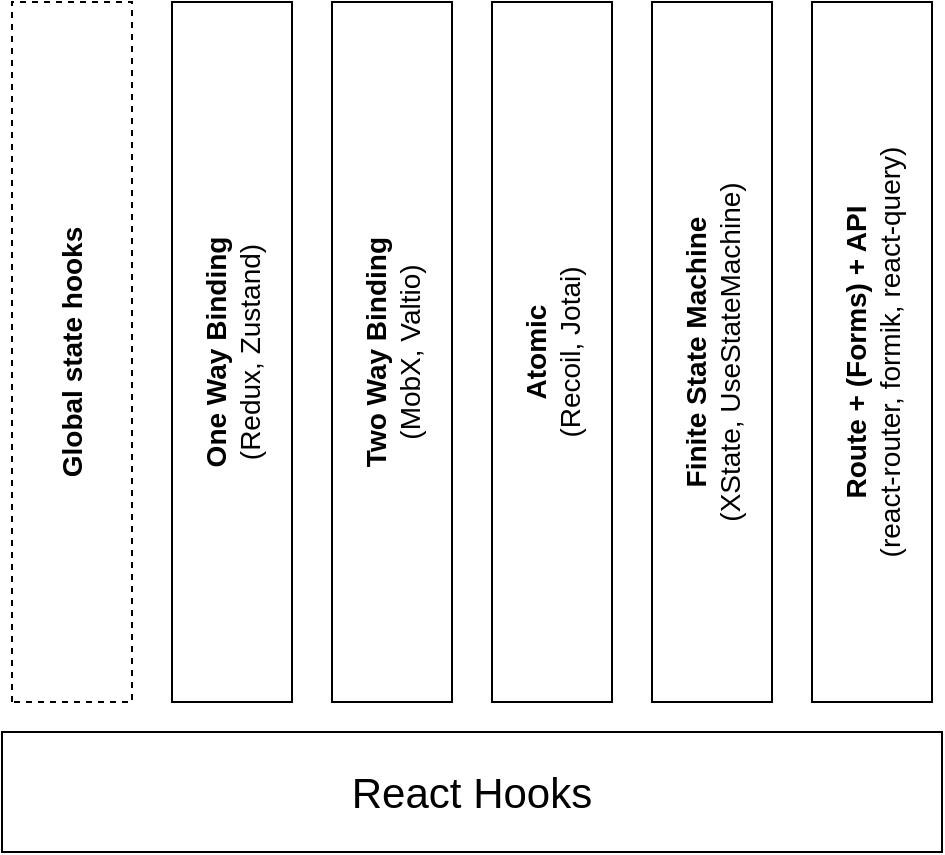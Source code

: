 <mxfile>
    <diagram id="zhjIWJgLlE_qVi1C36BO" name="Page-1">
        <mxGraphModel dx="951" dy="1694" grid="1" gridSize="10" guides="1" tooltips="1" connect="1" arrows="1" fold="1" page="1" pageScale="1" pageWidth="850" pageHeight="1100" math="0" shadow="0">
            <root>
                <mxCell id="0"/>
                <mxCell id="1" parent="0"/>
                <mxCell id="2" value="React Hooks" style="rounded=0;whiteSpace=wrap;html=1;fontSize=21;" vertex="1" parent="1">
                    <mxGeometry x="180" y="350" width="470" height="60" as="geometry"/>
                </mxCell>
                <mxCell id="3" value="&lt;b style=&quot;font-size: 14px;&quot;&gt;One Way Binding&lt;br style=&quot;font-size: 14px;&quot;&gt;&lt;/b&gt;(Redux, Zustand)" style="rounded=0;whiteSpace=wrap;html=1;rotation=270;fontSize=14;" vertex="1" parent="1">
                    <mxGeometry x="120" y="130" width="350" height="60" as="geometry"/>
                </mxCell>
                <mxCell id="4" value="&lt;b style=&quot;font-size: 14px;&quot;&gt;Two Way Binding&lt;br style=&quot;font-size: 14px;&quot;&gt;&lt;/b&gt;(MobX, Valtio)" style="rounded=0;whiteSpace=wrap;html=1;rotation=270;fontSize=14;" vertex="1" parent="1">
                    <mxGeometry x="200" y="130" width="350" height="60" as="geometry"/>
                </mxCell>
                <mxCell id="5" value="&lt;b style=&quot;font-size: 14px;&quot;&gt;Atomic&lt;br style=&quot;font-size: 14px;&quot;&gt;&lt;/b&gt;(Recoil, Jotai)" style="rounded=0;whiteSpace=wrap;html=1;rotation=270;fontSize=14;" vertex="1" parent="1">
                    <mxGeometry x="280" y="130" width="350" height="60" as="geometry"/>
                </mxCell>
                <mxCell id="6" value="&lt;b style=&quot;font-size: 14px;&quot;&gt;Finite State Machine&lt;br style=&quot;font-size: 14px;&quot;&gt;&lt;/b&gt;(XState, UseStateMachine)" style="rounded=0;whiteSpace=wrap;html=1;rotation=270;fontSize=14;" vertex="1" parent="1">
                    <mxGeometry x="360" y="130" width="350" height="60" as="geometry"/>
                </mxCell>
                <mxCell id="7" value="&lt;b style=&quot;font-size: 14px;&quot;&gt;Route + (Forms) + API&lt;/b&gt;&lt;br style=&quot;font-size: 14px;&quot;&gt;(react-router, formik, react-query)" style="rounded=0;whiteSpace=wrap;html=1;rotation=270;fontSize=14;" vertex="1" parent="1">
                    <mxGeometry x="440" y="130" width="350" height="60" as="geometry"/>
                </mxCell>
                <mxCell id="8" value="&lt;b style=&quot;font-size: 14px;&quot;&gt;Global state hooks&lt;/b&gt;" style="rounded=0;whiteSpace=wrap;html=1;rotation=270;dashed=1;fontSize=14;" vertex="1" parent="1">
                    <mxGeometry x="40" y="130" width="350" height="60" as="geometry"/>
                </mxCell>
            </root>
        </mxGraphModel>
    </diagram>
    <diagram id="dJc8anSpdkm6Mv4VJHVT" name="Page-2">
        <mxGraphModel dx="951" dy="1694" grid="1" gridSize="10" guides="1" tooltips="1" connect="1" arrows="1" fold="1" page="1" pageScale="1" pageWidth="850" pageHeight="1100" math="0" shadow="0">
            <root>
                <mxCell id="KYumAWD2jmOjepShmz3H-0"/>
                <mxCell id="KYumAWD2jmOjepShmz3H-1" parent="KYumAWD2jmOjepShmz3H-0"/>
                <mxCell id="KYumAWD2jmOjepShmz3H-14" value="&lt;font style=&quot;font-size: 21px&quot;&gt;React&lt;br&gt;Global&lt;/font&gt;" style="rounded=0;whiteSpace=wrap;html=1;dashed=1;strokeColor=#005700;verticalAlign=top;align=left;fontColor=#000000;spacingTop=2;spacingBottom=2;spacingLeft=6;fillColor=#CCFFFF;" vertex="1" parent="KYumAWD2jmOjepShmz3H-1">
                    <mxGeometry x="70" y="110" width="590" height="100" as="geometry"/>
                </mxCell>
                <mxCell id="KYumAWD2jmOjepShmz3H-15" value="&lt;span style=&quot;font-size: 21px&quot;&gt;Global&lt;/span&gt;" style="rounded=0;whiteSpace=wrap;html=1;dashed=1;strokeColor=#005700;verticalAlign=top;align=left;fontColor=#000000;spacingTop=2;spacingBottom=2;spacingLeft=6;fillColor=#FFE6CC;" vertex="1" parent="KYumAWD2jmOjepShmz3H-1">
                    <mxGeometry x="70" y="-10" width="590" height="100" as="geometry"/>
                </mxCell>
                <mxCell id="KYumAWD2jmOjepShmz3H-8" value="&lt;font style=&quot;font-size: 21px&quot;&gt;React&lt;br&gt;Local&lt;/font&gt;" style="rounded=0;whiteSpace=wrap;html=1;dashed=1;strokeColor=#005700;fillColor=#CCFF99;verticalAlign=top;align=left;fontColor=#000000;spacingTop=2;spacingBottom=2;spacingLeft=6;" vertex="1" parent="KYumAWD2jmOjepShmz3H-1">
                    <mxGeometry x="70" y="230" width="590" height="100" as="geometry"/>
                </mxCell>
                <mxCell id="KYumAWD2jmOjepShmz3H-2" value="&lt;span style=&quot;font-size: 15px;&quot;&gt;One Way Binding&lt;br style=&quot;font-size: 15px;&quot;&gt;&lt;/span&gt;&lt;span style=&quot;font-weight: normal; font-size: 15px;&quot;&gt;(Redux, Zustand)&lt;/span&gt;" style="rounded=0;whiteSpace=wrap;html=1;rotation=270;fontStyle=1;fontSize=15;" vertex="1" parent="KYumAWD2jmOjepShmz3H-1">
                    <mxGeometry x="180" y="70" width="230" height="60" as="geometry"/>
                </mxCell>
                <mxCell id="KYumAWD2jmOjepShmz3H-3" value="&lt;span style=&quot;font-size: 15px;&quot;&gt;Two Way Binding&lt;br style=&quot;font-size: 15px;&quot;&gt;&lt;/span&gt;&lt;span style=&quot;font-weight: normal; font-size: 15px;&quot;&gt;(MobX, Valtio)&lt;/span&gt;" style="rounded=0;whiteSpace=wrap;html=1;rotation=270;fontStyle=1;fontSize=15;" vertex="1" parent="KYumAWD2jmOjepShmz3H-1">
                    <mxGeometry x="260" y="70" width="230" height="60" as="geometry"/>
                </mxCell>
                <mxCell id="KYumAWD2jmOjepShmz3H-16" value="" style="edgeStyle=none;html=1;fontColor=#000000;" edge="1" parent="KYumAWD2jmOjepShmz3H-1" source="KYumAWD2jmOjepShmz3H-4" target="KYumAWD2jmOjepShmz3H-15">
                    <mxGeometry relative="1" as="geometry"/>
                </mxCell>
                <mxCell id="KYumAWD2jmOjepShmz3H-4" value="&lt;span style=&quot;font-size: 15px;&quot;&gt;Atomic&lt;br style=&quot;font-size: 15px;&quot;&gt;&lt;/span&gt;&lt;span style=&quot;font-weight: normal; font-size: 15px;&quot;&gt;(Recoil, Jotai)&lt;/span&gt;" style="rounded=0;whiteSpace=wrap;html=1;rotation=270;fontStyle=1;fontSize=15;" vertex="1" parent="KYumAWD2jmOjepShmz3H-1">
                    <mxGeometry x="280" y="130" width="350" height="60" as="geometry"/>
                </mxCell>
                <mxCell id="KYumAWD2jmOjepShmz3H-5" value="&lt;span style=&quot;font-size: 15px;&quot;&gt;Finite State Machine&lt;br style=&quot;font-size: 15px;&quot;&gt;&lt;/span&gt;&lt;span style=&quot;font-weight: normal; font-size: 15px;&quot;&gt;(XState, UseStateMachine)&lt;/span&gt;" style="rounded=0;whiteSpace=wrap;html=1;rotation=270;fontStyle=1;fontSize=15;" vertex="1" parent="KYumAWD2jmOjepShmz3H-1">
                    <mxGeometry x="360" y="130" width="350" height="60" as="geometry"/>
                </mxCell>
                <mxCell id="KYumAWD2jmOjepShmz3H-6" value="&lt;span style=&quot;font-size: 15px;&quot;&gt;Route + (Forms) + API&lt;/span&gt;&lt;br style=&quot;font-size: 15px;&quot;&gt;&lt;span style=&quot;font-weight: normal; font-size: 15px;&quot;&gt;(react-router, formik, react-query)&lt;/span&gt;" style="rounded=0;whiteSpace=wrap;html=1;rotation=270;fontStyle=1;fontSize=15;" vertex="1" parent="KYumAWD2jmOjepShmz3H-1">
                    <mxGeometry x="500" y="190" width="230" height="60" as="geometry"/>
                </mxCell>
                <mxCell id="KYumAWD2jmOjepShmz3H-7" value="&lt;span style=&quot;font-size: 15px;&quot;&gt;Global state hooks&lt;/span&gt;" style="rounded=0;whiteSpace=wrap;html=1;rotation=270;dashed=1;fontStyle=1;fontSize=15;" vertex="1" parent="KYumAWD2jmOjepShmz3H-1">
                    <mxGeometry x="100" y="190" width="230" height="60" as="geometry"/>
                </mxCell>
            </root>
        </mxGraphModel>
    </diagram>
</mxfile>